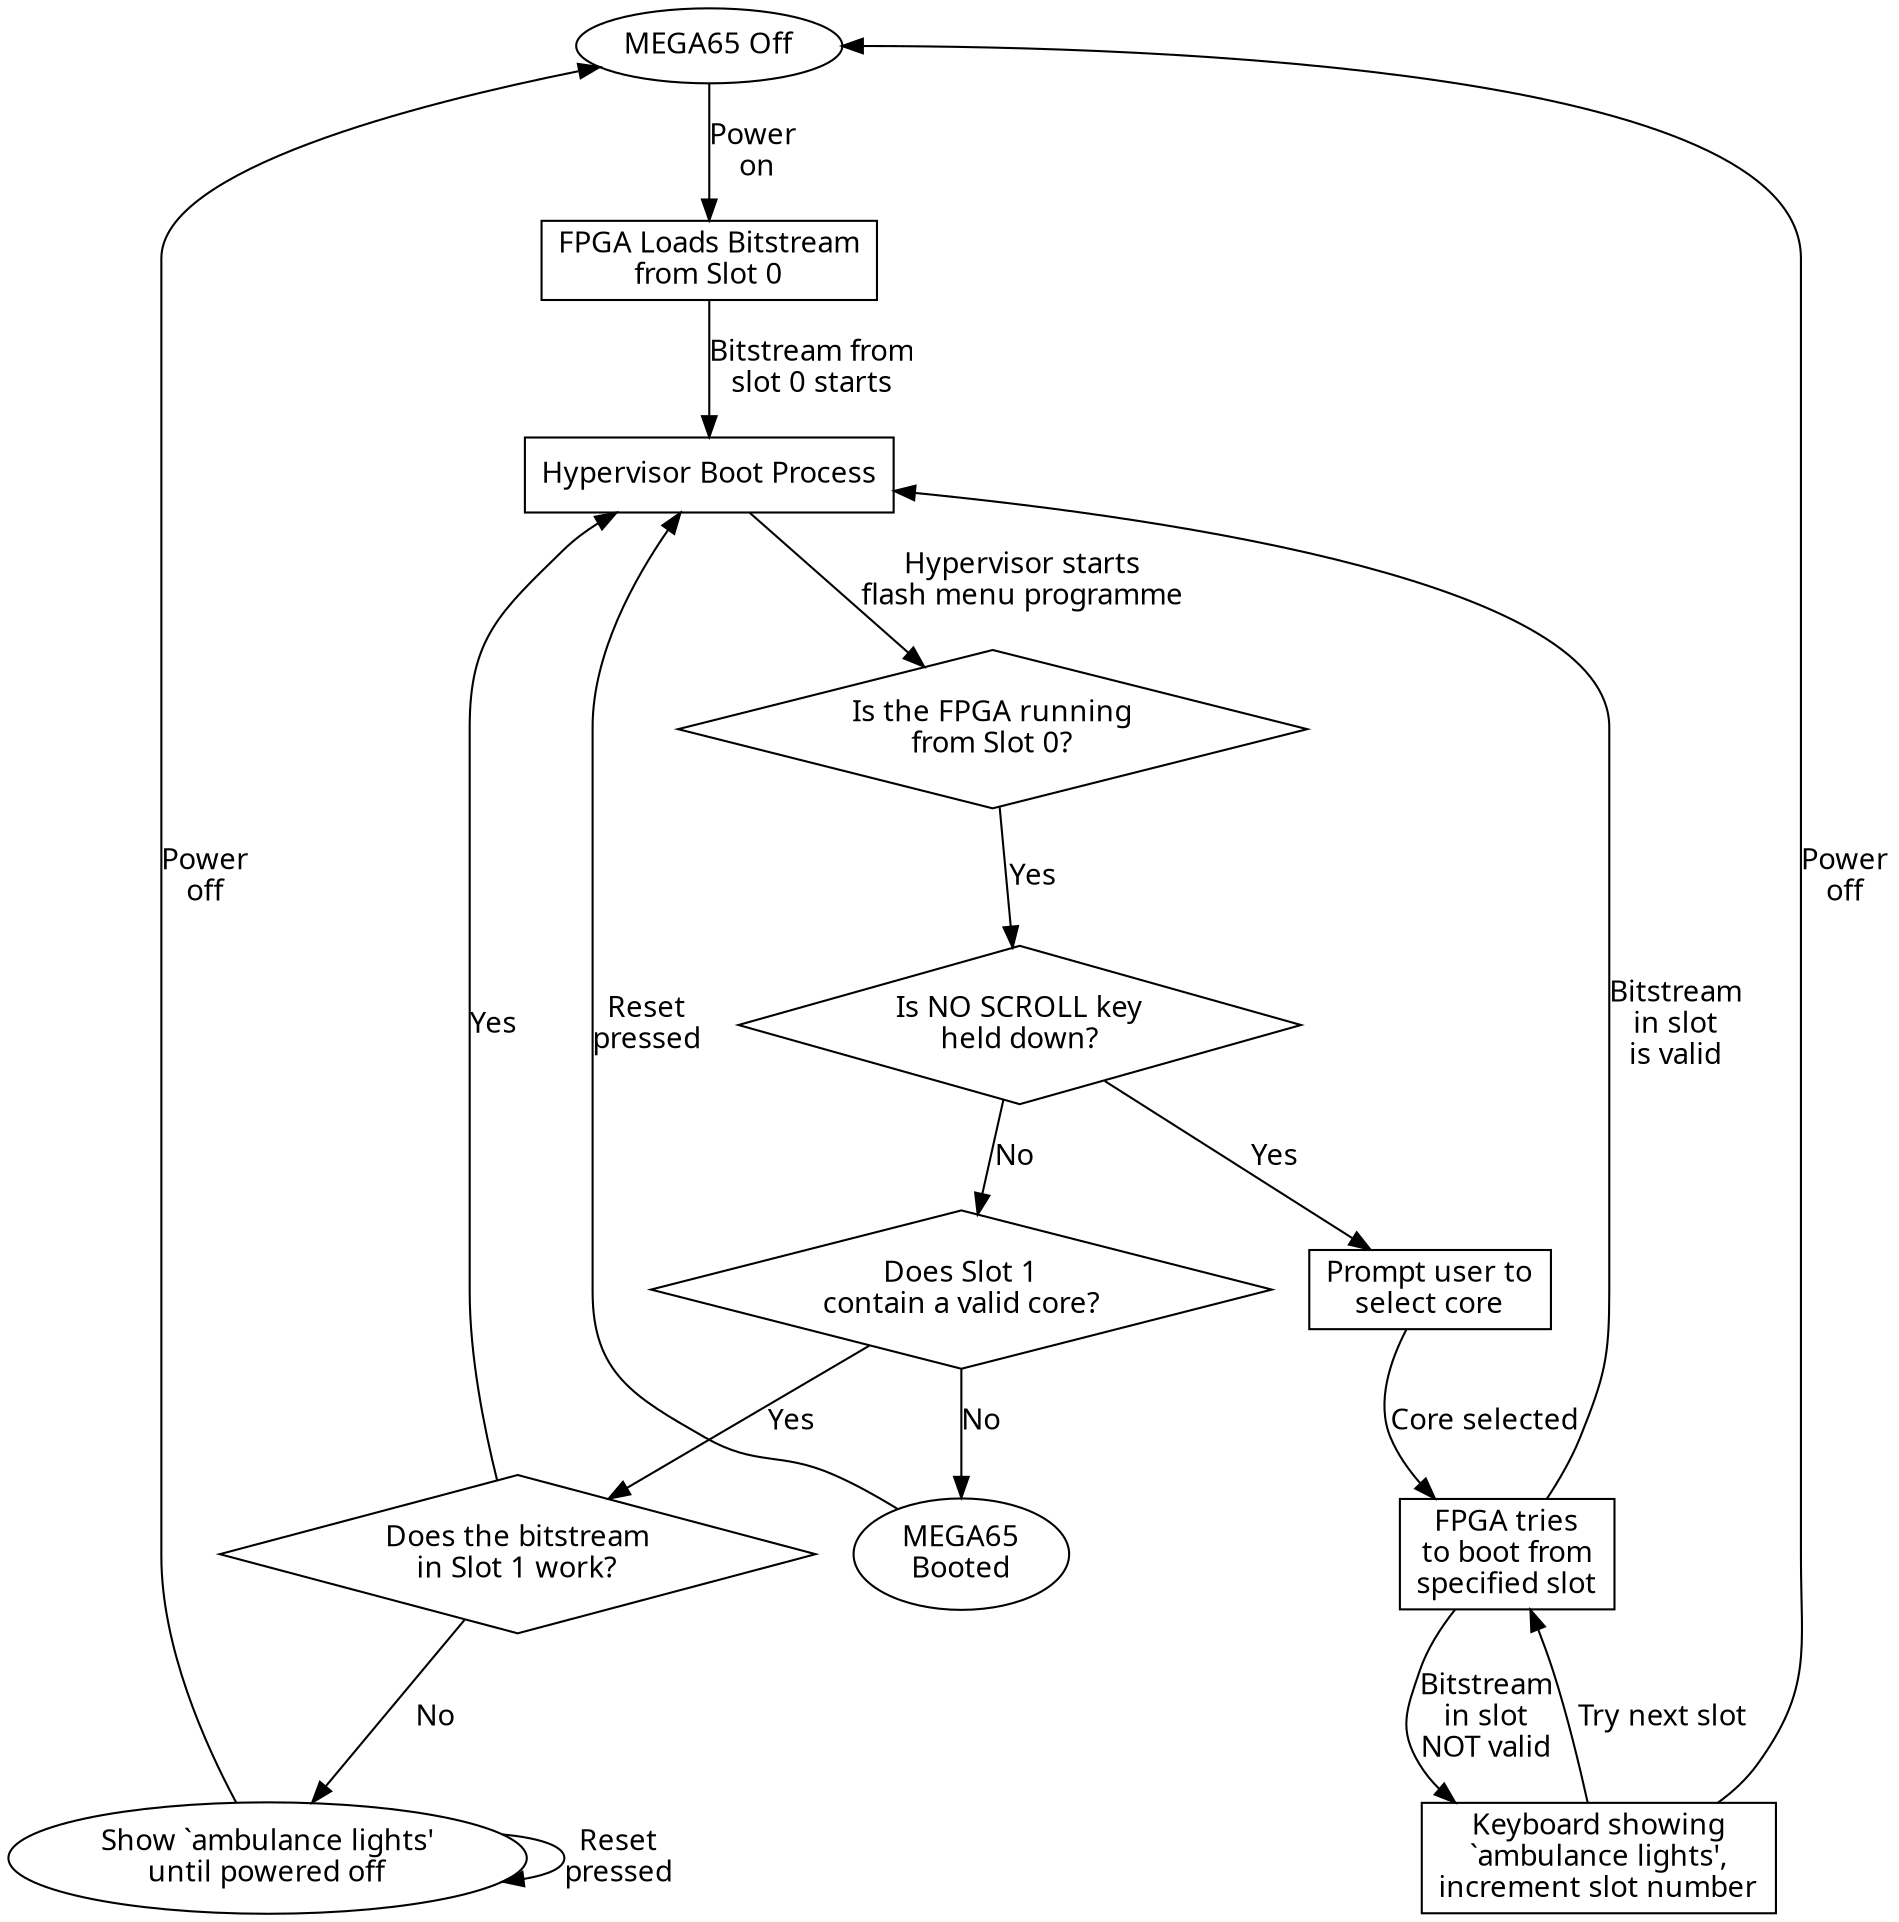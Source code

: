 digraph{	
 	A[shape=oval,fontname="Glacial Indifference:bold",label="MEGA65 Off"];
	A->B[fontname="Glacial Indifference",label="Power\n on"];

	B[shape=rectangle,fontname="Glacial Indifference:bold",label="FPGA Loads Bitstream\nfrom Slot 0"];
	B->C[fontname="Glacial Indifference",label="Bitstream from\nslot 0 starts"];

	C[fontname="Glacial Indifference:bold",shape=rectangle,label="Hypervisor Boot Process"];
	C->D[fontname="Glacial Indifference",label="Hypervisor starts\nflash menu programme"];
	
	D[fontname="Glacial Indifference:bold",shape=diamond,label="Is the FPGA running\nfrom Slot 0?"];
	D->E[fontname="Glacial Indifference",label="Yes"];

	E[fontname="Glacial Indifference:bold",shape=diamond,label="Is NO SCROLL key\nheld down?"];
	E->F[fontname="Glacial Indifference",label="No"];
	E->H[fontname="Glacial Indifference",label="Yes"];

	F[fontname="Glacial Indifference:bold",shape=diamond,label="Does Slot 1\ncontain a valid core?"];
	F->G[fontname="Glacial Indifference",label="No"];
	F->L[fontname="Glacial Indifference",label="Yes"];

	H[fontname="Glacial Indifference:bold",shape=rectangle,label="Prompt user to\nselect core"];
	H->I[fontname="Glacial Indifference",label="Core selected"];

	I[fontname="Glacial Indifference:bold",shape=rectangle,label="FPGA tries\nto boot from\nspecified slot"];
	I->J[fontname="Glacial Indifference",label="Bitstream\nin slot\nNOT valid"];
	I->C[fontname="Glacial Indifference",label="Bitstream\nin slot\nis valid"];

	J[fontname="Glacial Indifference:bold",shape=rectangle,label="Keyboard showing\n`ambulance lights',\nincrement slot number"];
	J->I[fontname="Glacial Indifference",label="Try next slot"];
	J->A[fontname="Glacial Indifference",label="Power\noff"];


	L[fontname="Glacial Indifference:bold",shape=diamond,label="Does the bitstream\nin Slot 1 work?"];
	L->C[fontname="Glacial Indifference",label="Yes"];
	L->M[fontname="Glacial Indifference",label="No"];

	G[fontname="Glacial Indifference:bold",shape=oval,label="MEGA65\nBooted"];
	G->C[fontname="Glacial Indifference",label="Reset\npressed"];

	M[fontname="Glacial Indifference:bold",shape=oval,label="Show `ambulance lights'\nuntil powered off"];
	M->M[fontname="Glacial Indifference",label="Reset\npressed"];
	M->A[fontname="Glacial Indifference",label="Power\noff"];
	
}